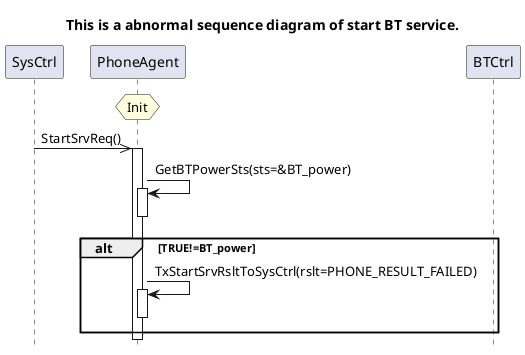 @startuml
title This is a abnormal sequence diagram of start BT service.
hide footbox

participant SysCtrl
participant PhoneAgent
participant BTCtrl

hnote over PhoneAgent:Init

SysCtrl->>PhoneAgent:StartSrvReq()
activate PhoneAgent
PhoneAgent->PhoneAgent:GetBTPowerSts(sts=&BT_power)
activate PhoneAgent
deactivate PhoneAgent
alt TRUE!=BT_power
PhoneAgent->PhoneAgent:TxStartSrvRsltToSysCtrl(rslt=PHONE_RESULT_FAILED)
activate PhoneAgent
deactivate PhoneAgent
end
deactivate PhoneAgent



@enduml